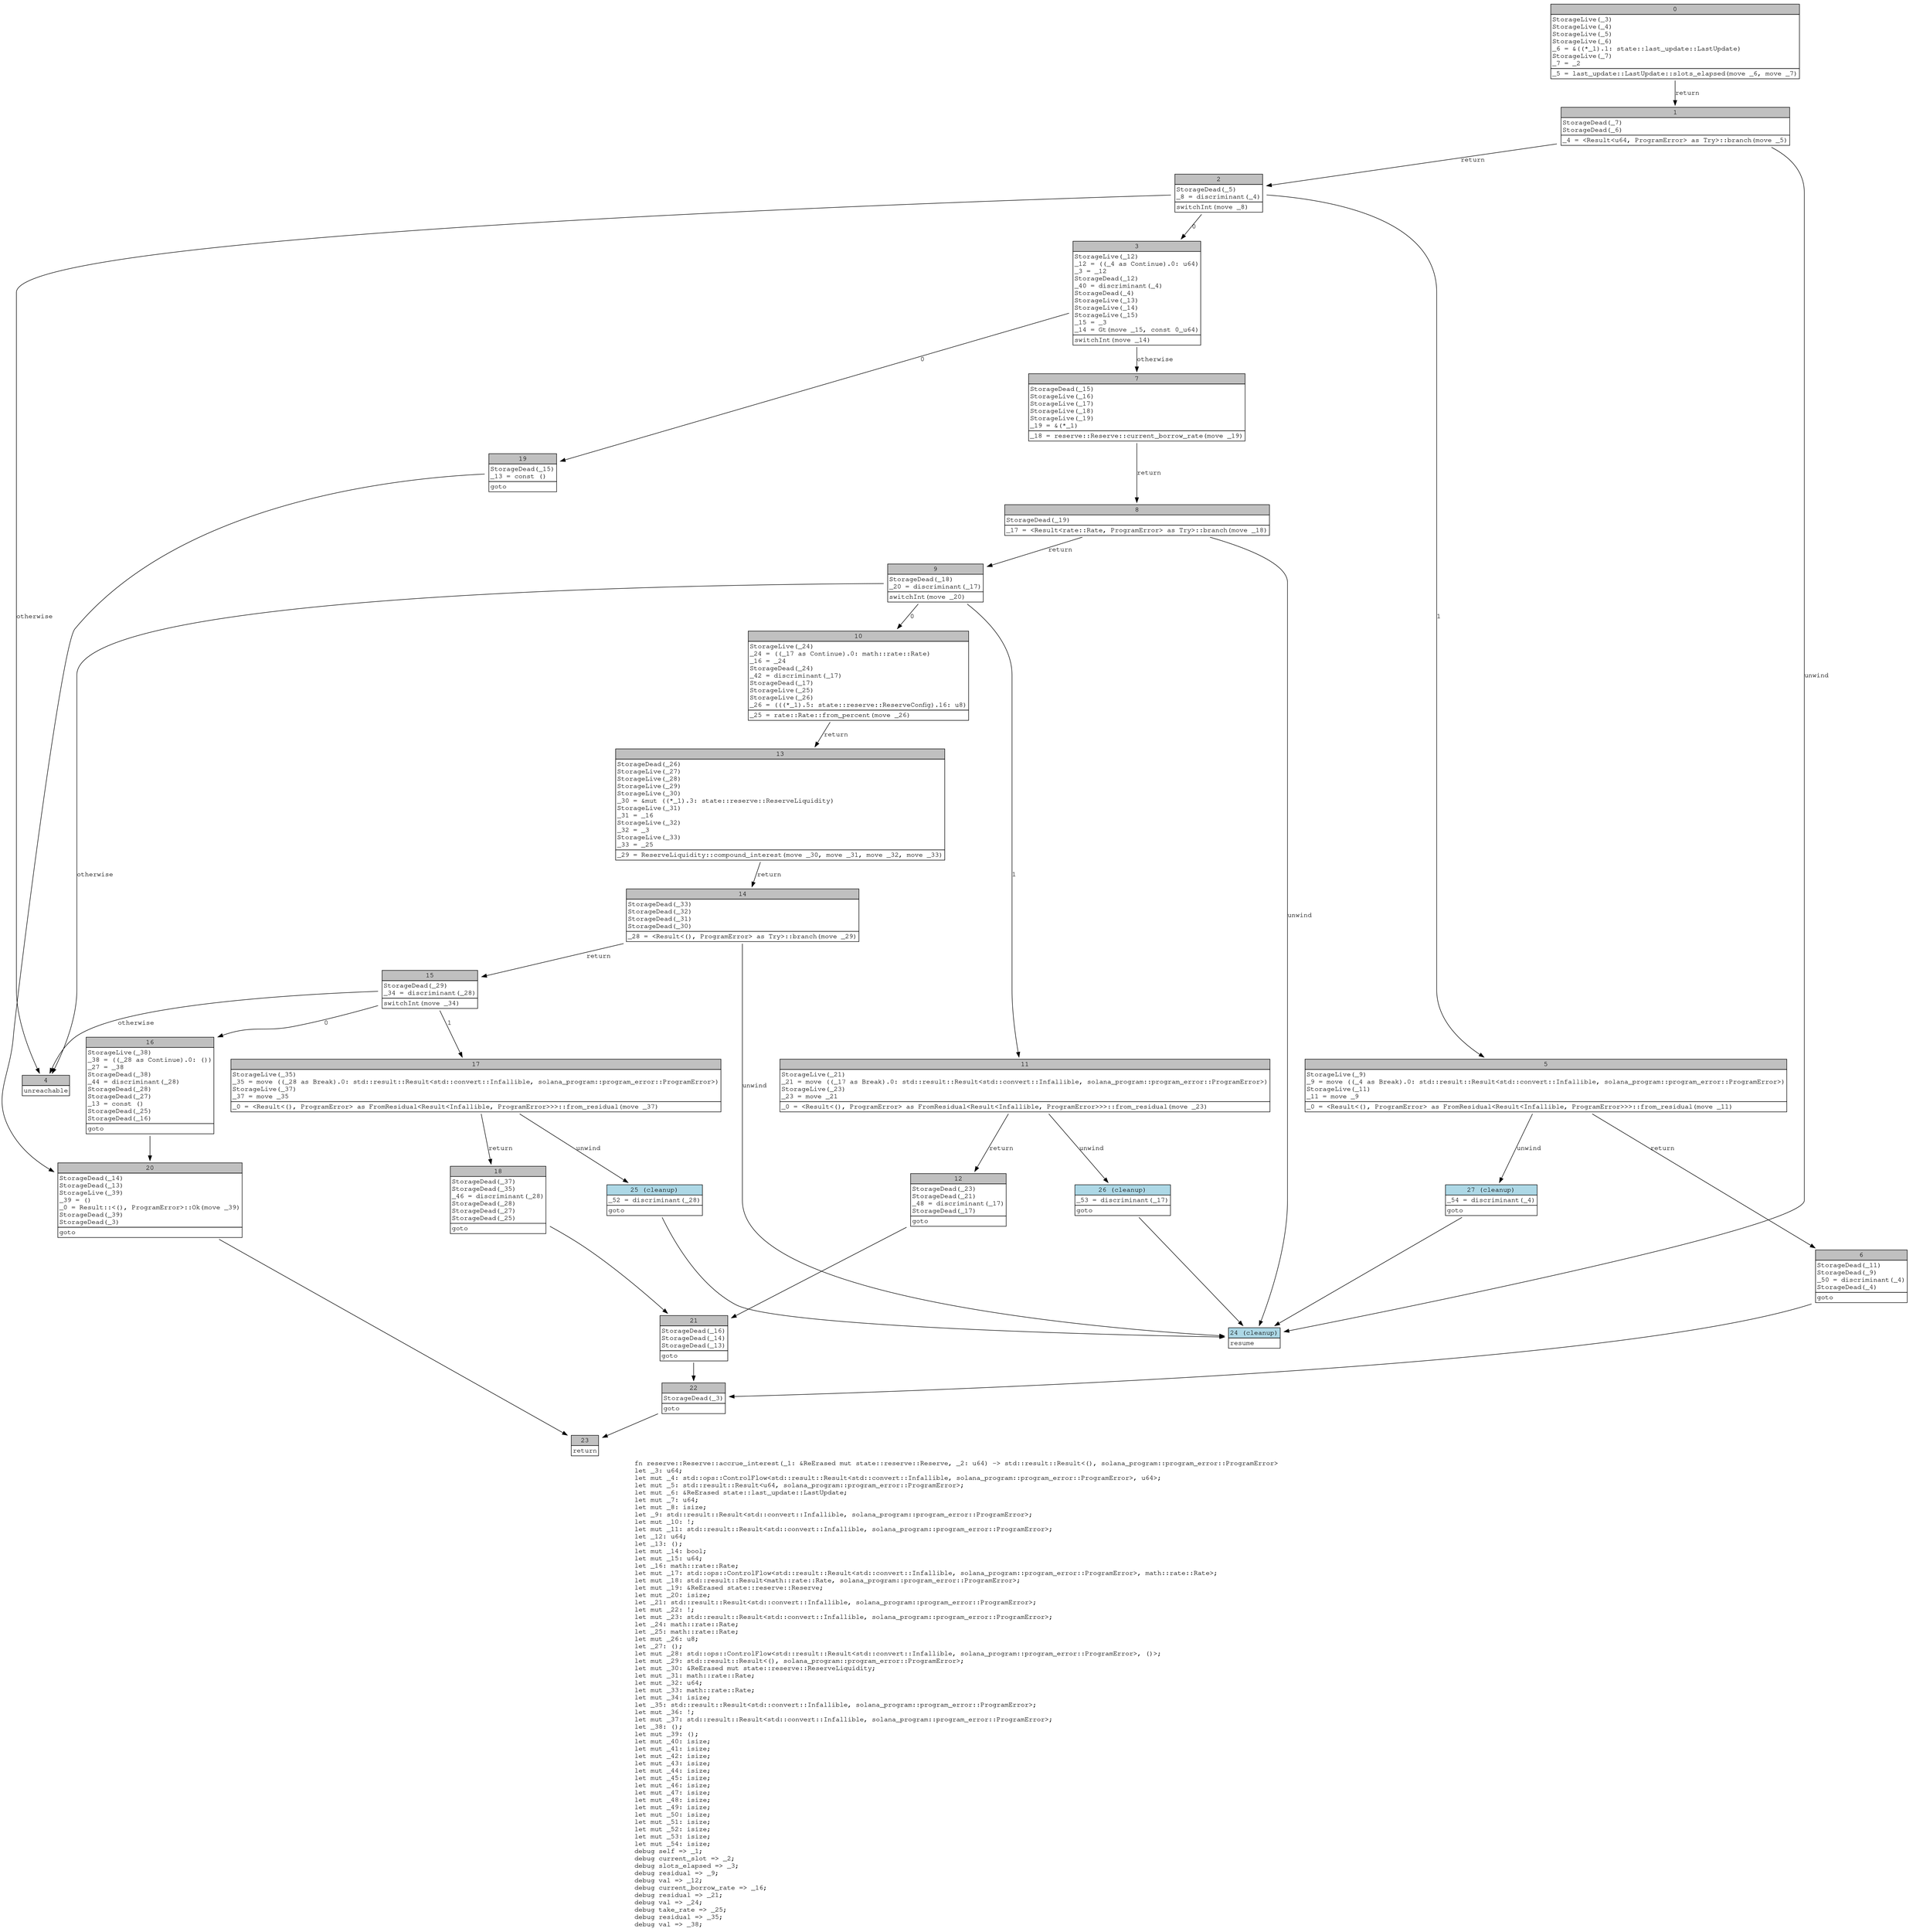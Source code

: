 digraph Mir_0_467 {
    graph [fontname="Courier, monospace"];
    node [fontname="Courier, monospace"];
    edge [fontname="Courier, monospace"];
    label=<fn reserve::Reserve::accrue_interest(_1: &amp;ReErased mut state::reserve::Reserve, _2: u64) -&gt; std::result::Result&lt;(), solana_program::program_error::ProgramError&gt;<br align="left"/>let _3: u64;<br align="left"/>let mut _4: std::ops::ControlFlow&lt;std::result::Result&lt;std::convert::Infallible, solana_program::program_error::ProgramError&gt;, u64&gt;;<br align="left"/>let mut _5: std::result::Result&lt;u64, solana_program::program_error::ProgramError&gt;;<br align="left"/>let mut _6: &amp;ReErased state::last_update::LastUpdate;<br align="left"/>let mut _7: u64;<br align="left"/>let mut _8: isize;<br align="left"/>let _9: std::result::Result&lt;std::convert::Infallible, solana_program::program_error::ProgramError&gt;;<br align="left"/>let mut _10: !;<br align="left"/>let mut _11: std::result::Result&lt;std::convert::Infallible, solana_program::program_error::ProgramError&gt;;<br align="left"/>let _12: u64;<br align="left"/>let _13: ();<br align="left"/>let mut _14: bool;<br align="left"/>let mut _15: u64;<br align="left"/>let _16: math::rate::Rate;<br align="left"/>let mut _17: std::ops::ControlFlow&lt;std::result::Result&lt;std::convert::Infallible, solana_program::program_error::ProgramError&gt;, math::rate::Rate&gt;;<br align="left"/>let mut _18: std::result::Result&lt;math::rate::Rate, solana_program::program_error::ProgramError&gt;;<br align="left"/>let mut _19: &amp;ReErased state::reserve::Reserve;<br align="left"/>let mut _20: isize;<br align="left"/>let _21: std::result::Result&lt;std::convert::Infallible, solana_program::program_error::ProgramError&gt;;<br align="left"/>let mut _22: !;<br align="left"/>let mut _23: std::result::Result&lt;std::convert::Infallible, solana_program::program_error::ProgramError&gt;;<br align="left"/>let _24: math::rate::Rate;<br align="left"/>let _25: math::rate::Rate;<br align="left"/>let mut _26: u8;<br align="left"/>let _27: ();<br align="left"/>let mut _28: std::ops::ControlFlow&lt;std::result::Result&lt;std::convert::Infallible, solana_program::program_error::ProgramError&gt;, ()&gt;;<br align="left"/>let mut _29: std::result::Result&lt;(), solana_program::program_error::ProgramError&gt;;<br align="left"/>let mut _30: &amp;ReErased mut state::reserve::ReserveLiquidity;<br align="left"/>let mut _31: math::rate::Rate;<br align="left"/>let mut _32: u64;<br align="left"/>let mut _33: math::rate::Rate;<br align="left"/>let mut _34: isize;<br align="left"/>let _35: std::result::Result&lt;std::convert::Infallible, solana_program::program_error::ProgramError&gt;;<br align="left"/>let mut _36: !;<br align="left"/>let mut _37: std::result::Result&lt;std::convert::Infallible, solana_program::program_error::ProgramError&gt;;<br align="left"/>let _38: ();<br align="left"/>let mut _39: ();<br align="left"/>let mut _40: isize;<br align="left"/>let mut _41: isize;<br align="left"/>let mut _42: isize;<br align="left"/>let mut _43: isize;<br align="left"/>let mut _44: isize;<br align="left"/>let mut _45: isize;<br align="left"/>let mut _46: isize;<br align="left"/>let mut _47: isize;<br align="left"/>let mut _48: isize;<br align="left"/>let mut _49: isize;<br align="left"/>let mut _50: isize;<br align="left"/>let mut _51: isize;<br align="left"/>let mut _52: isize;<br align="left"/>let mut _53: isize;<br align="left"/>let mut _54: isize;<br align="left"/>debug self =&gt; _1;<br align="left"/>debug current_slot =&gt; _2;<br align="left"/>debug slots_elapsed =&gt; _3;<br align="left"/>debug residual =&gt; _9;<br align="left"/>debug val =&gt; _12;<br align="left"/>debug current_borrow_rate =&gt; _16;<br align="left"/>debug residual =&gt; _21;<br align="left"/>debug val =&gt; _24;<br align="left"/>debug take_rate =&gt; _25;<br align="left"/>debug residual =&gt; _35;<br align="left"/>debug val =&gt; _38;<br align="left"/>>;
    bb0__0_467 [shape="none", label=<<table border="0" cellborder="1" cellspacing="0"><tr><td bgcolor="gray" align="center" colspan="1">0</td></tr><tr><td align="left" balign="left">StorageLive(_3)<br/>StorageLive(_4)<br/>StorageLive(_5)<br/>StorageLive(_6)<br/>_6 = &amp;((*_1).1: state::last_update::LastUpdate)<br/>StorageLive(_7)<br/>_7 = _2<br/></td></tr><tr><td align="left">_5 = last_update::LastUpdate::slots_elapsed(move _6, move _7)</td></tr></table>>];
    bb1__0_467 [shape="none", label=<<table border="0" cellborder="1" cellspacing="0"><tr><td bgcolor="gray" align="center" colspan="1">1</td></tr><tr><td align="left" balign="left">StorageDead(_7)<br/>StorageDead(_6)<br/></td></tr><tr><td align="left">_4 = &lt;Result&lt;u64, ProgramError&gt; as Try&gt;::branch(move _5)</td></tr></table>>];
    bb2__0_467 [shape="none", label=<<table border="0" cellborder="1" cellspacing="0"><tr><td bgcolor="gray" align="center" colspan="1">2</td></tr><tr><td align="left" balign="left">StorageDead(_5)<br/>_8 = discriminant(_4)<br/></td></tr><tr><td align="left">switchInt(move _8)</td></tr></table>>];
    bb3__0_467 [shape="none", label=<<table border="0" cellborder="1" cellspacing="0"><tr><td bgcolor="gray" align="center" colspan="1">3</td></tr><tr><td align="left" balign="left">StorageLive(_12)<br/>_12 = ((_4 as Continue).0: u64)<br/>_3 = _12<br/>StorageDead(_12)<br/>_40 = discriminant(_4)<br/>StorageDead(_4)<br/>StorageLive(_13)<br/>StorageLive(_14)<br/>StorageLive(_15)<br/>_15 = _3<br/>_14 = Gt(move _15, const 0_u64)<br/></td></tr><tr><td align="left">switchInt(move _14)</td></tr></table>>];
    bb4__0_467 [shape="none", label=<<table border="0" cellborder="1" cellspacing="0"><tr><td bgcolor="gray" align="center" colspan="1">4</td></tr><tr><td align="left">unreachable</td></tr></table>>];
    bb5__0_467 [shape="none", label=<<table border="0" cellborder="1" cellspacing="0"><tr><td bgcolor="gray" align="center" colspan="1">5</td></tr><tr><td align="left" balign="left">StorageLive(_9)<br/>_9 = move ((_4 as Break).0: std::result::Result&lt;std::convert::Infallible, solana_program::program_error::ProgramError&gt;)<br/>StorageLive(_11)<br/>_11 = move _9<br/></td></tr><tr><td align="left">_0 = &lt;Result&lt;(), ProgramError&gt; as FromResidual&lt;Result&lt;Infallible, ProgramError&gt;&gt;&gt;::from_residual(move _11)</td></tr></table>>];
    bb6__0_467 [shape="none", label=<<table border="0" cellborder="1" cellspacing="0"><tr><td bgcolor="gray" align="center" colspan="1">6</td></tr><tr><td align="left" balign="left">StorageDead(_11)<br/>StorageDead(_9)<br/>_50 = discriminant(_4)<br/>StorageDead(_4)<br/></td></tr><tr><td align="left">goto</td></tr></table>>];
    bb7__0_467 [shape="none", label=<<table border="0" cellborder="1" cellspacing="0"><tr><td bgcolor="gray" align="center" colspan="1">7</td></tr><tr><td align="left" balign="left">StorageDead(_15)<br/>StorageLive(_16)<br/>StorageLive(_17)<br/>StorageLive(_18)<br/>StorageLive(_19)<br/>_19 = &amp;(*_1)<br/></td></tr><tr><td align="left">_18 = reserve::Reserve::current_borrow_rate(move _19)</td></tr></table>>];
    bb8__0_467 [shape="none", label=<<table border="0" cellborder="1" cellspacing="0"><tr><td bgcolor="gray" align="center" colspan="1">8</td></tr><tr><td align="left" balign="left">StorageDead(_19)<br/></td></tr><tr><td align="left">_17 = &lt;Result&lt;rate::Rate, ProgramError&gt; as Try&gt;::branch(move _18)</td></tr></table>>];
    bb9__0_467 [shape="none", label=<<table border="0" cellborder="1" cellspacing="0"><tr><td bgcolor="gray" align="center" colspan="1">9</td></tr><tr><td align="left" balign="left">StorageDead(_18)<br/>_20 = discriminant(_17)<br/></td></tr><tr><td align="left">switchInt(move _20)</td></tr></table>>];
    bb10__0_467 [shape="none", label=<<table border="0" cellborder="1" cellspacing="0"><tr><td bgcolor="gray" align="center" colspan="1">10</td></tr><tr><td align="left" balign="left">StorageLive(_24)<br/>_24 = ((_17 as Continue).0: math::rate::Rate)<br/>_16 = _24<br/>StorageDead(_24)<br/>_42 = discriminant(_17)<br/>StorageDead(_17)<br/>StorageLive(_25)<br/>StorageLive(_26)<br/>_26 = (((*_1).5: state::reserve::ReserveConfig).16: u8)<br/></td></tr><tr><td align="left">_25 = rate::Rate::from_percent(move _26)</td></tr></table>>];
    bb11__0_467 [shape="none", label=<<table border="0" cellborder="1" cellspacing="0"><tr><td bgcolor="gray" align="center" colspan="1">11</td></tr><tr><td align="left" balign="left">StorageLive(_21)<br/>_21 = move ((_17 as Break).0: std::result::Result&lt;std::convert::Infallible, solana_program::program_error::ProgramError&gt;)<br/>StorageLive(_23)<br/>_23 = move _21<br/></td></tr><tr><td align="left">_0 = &lt;Result&lt;(), ProgramError&gt; as FromResidual&lt;Result&lt;Infallible, ProgramError&gt;&gt;&gt;::from_residual(move _23)</td></tr></table>>];
    bb12__0_467 [shape="none", label=<<table border="0" cellborder="1" cellspacing="0"><tr><td bgcolor="gray" align="center" colspan="1">12</td></tr><tr><td align="left" balign="left">StorageDead(_23)<br/>StorageDead(_21)<br/>_48 = discriminant(_17)<br/>StorageDead(_17)<br/></td></tr><tr><td align="left">goto</td></tr></table>>];
    bb13__0_467 [shape="none", label=<<table border="0" cellborder="1" cellspacing="0"><tr><td bgcolor="gray" align="center" colspan="1">13</td></tr><tr><td align="left" balign="left">StorageDead(_26)<br/>StorageLive(_27)<br/>StorageLive(_28)<br/>StorageLive(_29)<br/>StorageLive(_30)<br/>_30 = &amp;mut ((*_1).3: state::reserve::ReserveLiquidity)<br/>StorageLive(_31)<br/>_31 = _16<br/>StorageLive(_32)<br/>_32 = _3<br/>StorageLive(_33)<br/>_33 = _25<br/></td></tr><tr><td align="left">_29 = ReserveLiquidity::compound_interest(move _30, move _31, move _32, move _33)</td></tr></table>>];
    bb14__0_467 [shape="none", label=<<table border="0" cellborder="1" cellspacing="0"><tr><td bgcolor="gray" align="center" colspan="1">14</td></tr><tr><td align="left" balign="left">StorageDead(_33)<br/>StorageDead(_32)<br/>StorageDead(_31)<br/>StorageDead(_30)<br/></td></tr><tr><td align="left">_28 = &lt;Result&lt;(), ProgramError&gt; as Try&gt;::branch(move _29)</td></tr></table>>];
    bb15__0_467 [shape="none", label=<<table border="0" cellborder="1" cellspacing="0"><tr><td bgcolor="gray" align="center" colspan="1">15</td></tr><tr><td align="left" balign="left">StorageDead(_29)<br/>_34 = discriminant(_28)<br/></td></tr><tr><td align="left">switchInt(move _34)</td></tr></table>>];
    bb16__0_467 [shape="none", label=<<table border="0" cellborder="1" cellspacing="0"><tr><td bgcolor="gray" align="center" colspan="1">16</td></tr><tr><td align="left" balign="left">StorageLive(_38)<br/>_38 = ((_28 as Continue).0: ())<br/>_27 = _38<br/>StorageDead(_38)<br/>_44 = discriminant(_28)<br/>StorageDead(_28)<br/>StorageDead(_27)<br/>_13 = const ()<br/>StorageDead(_25)<br/>StorageDead(_16)<br/></td></tr><tr><td align="left">goto</td></tr></table>>];
    bb17__0_467 [shape="none", label=<<table border="0" cellborder="1" cellspacing="0"><tr><td bgcolor="gray" align="center" colspan="1">17</td></tr><tr><td align="left" balign="left">StorageLive(_35)<br/>_35 = move ((_28 as Break).0: std::result::Result&lt;std::convert::Infallible, solana_program::program_error::ProgramError&gt;)<br/>StorageLive(_37)<br/>_37 = move _35<br/></td></tr><tr><td align="left">_0 = &lt;Result&lt;(), ProgramError&gt; as FromResidual&lt;Result&lt;Infallible, ProgramError&gt;&gt;&gt;::from_residual(move _37)</td></tr></table>>];
    bb18__0_467 [shape="none", label=<<table border="0" cellborder="1" cellspacing="0"><tr><td bgcolor="gray" align="center" colspan="1">18</td></tr><tr><td align="left" balign="left">StorageDead(_37)<br/>StorageDead(_35)<br/>_46 = discriminant(_28)<br/>StorageDead(_28)<br/>StorageDead(_27)<br/>StorageDead(_25)<br/></td></tr><tr><td align="left">goto</td></tr></table>>];
    bb19__0_467 [shape="none", label=<<table border="0" cellborder="1" cellspacing="0"><tr><td bgcolor="gray" align="center" colspan="1">19</td></tr><tr><td align="left" balign="left">StorageDead(_15)<br/>_13 = const ()<br/></td></tr><tr><td align="left">goto</td></tr></table>>];
    bb20__0_467 [shape="none", label=<<table border="0" cellborder="1" cellspacing="0"><tr><td bgcolor="gray" align="center" colspan="1">20</td></tr><tr><td align="left" balign="left">StorageDead(_14)<br/>StorageDead(_13)<br/>StorageLive(_39)<br/>_39 = ()<br/>_0 = Result::&lt;(), ProgramError&gt;::Ok(move _39)<br/>StorageDead(_39)<br/>StorageDead(_3)<br/></td></tr><tr><td align="left">goto</td></tr></table>>];
    bb21__0_467 [shape="none", label=<<table border="0" cellborder="1" cellspacing="0"><tr><td bgcolor="gray" align="center" colspan="1">21</td></tr><tr><td align="left" balign="left">StorageDead(_16)<br/>StorageDead(_14)<br/>StorageDead(_13)<br/></td></tr><tr><td align="left">goto</td></tr></table>>];
    bb22__0_467 [shape="none", label=<<table border="0" cellborder="1" cellspacing="0"><tr><td bgcolor="gray" align="center" colspan="1">22</td></tr><tr><td align="left" balign="left">StorageDead(_3)<br/></td></tr><tr><td align="left">goto</td></tr></table>>];
    bb23__0_467 [shape="none", label=<<table border="0" cellborder="1" cellspacing="0"><tr><td bgcolor="gray" align="center" colspan="1">23</td></tr><tr><td align="left">return</td></tr></table>>];
    bb24__0_467 [shape="none", label=<<table border="0" cellborder="1" cellspacing="0"><tr><td bgcolor="lightblue" align="center" colspan="1">24 (cleanup)</td></tr><tr><td align="left">resume</td></tr></table>>];
    bb25__0_467 [shape="none", label=<<table border="0" cellborder="1" cellspacing="0"><tr><td bgcolor="lightblue" align="center" colspan="1">25 (cleanup)</td></tr><tr><td align="left" balign="left">_52 = discriminant(_28)<br/></td></tr><tr><td align="left">goto</td></tr></table>>];
    bb26__0_467 [shape="none", label=<<table border="0" cellborder="1" cellspacing="0"><tr><td bgcolor="lightblue" align="center" colspan="1">26 (cleanup)</td></tr><tr><td align="left" balign="left">_53 = discriminant(_17)<br/></td></tr><tr><td align="left">goto</td></tr></table>>];
    bb27__0_467 [shape="none", label=<<table border="0" cellborder="1" cellspacing="0"><tr><td bgcolor="lightblue" align="center" colspan="1">27 (cleanup)</td></tr><tr><td align="left" balign="left">_54 = discriminant(_4)<br/></td></tr><tr><td align="left">goto</td></tr></table>>];
    bb0__0_467 -> bb1__0_467 [label="return"];
    bb1__0_467 -> bb2__0_467 [label="return"];
    bb1__0_467 -> bb24__0_467 [label="unwind"];
    bb2__0_467 -> bb3__0_467 [label="0"];
    bb2__0_467 -> bb5__0_467 [label="1"];
    bb2__0_467 -> bb4__0_467 [label="otherwise"];
    bb3__0_467 -> bb19__0_467 [label="0"];
    bb3__0_467 -> bb7__0_467 [label="otherwise"];
    bb5__0_467 -> bb6__0_467 [label="return"];
    bb5__0_467 -> bb27__0_467 [label="unwind"];
    bb6__0_467 -> bb22__0_467 [label=""];
    bb7__0_467 -> bb8__0_467 [label="return"];
    bb8__0_467 -> bb9__0_467 [label="return"];
    bb8__0_467 -> bb24__0_467 [label="unwind"];
    bb9__0_467 -> bb10__0_467 [label="0"];
    bb9__0_467 -> bb11__0_467 [label="1"];
    bb9__0_467 -> bb4__0_467 [label="otherwise"];
    bb10__0_467 -> bb13__0_467 [label="return"];
    bb11__0_467 -> bb12__0_467 [label="return"];
    bb11__0_467 -> bb26__0_467 [label="unwind"];
    bb12__0_467 -> bb21__0_467 [label=""];
    bb13__0_467 -> bb14__0_467 [label="return"];
    bb14__0_467 -> bb15__0_467 [label="return"];
    bb14__0_467 -> bb24__0_467 [label="unwind"];
    bb15__0_467 -> bb16__0_467 [label="0"];
    bb15__0_467 -> bb17__0_467 [label="1"];
    bb15__0_467 -> bb4__0_467 [label="otherwise"];
    bb16__0_467 -> bb20__0_467 [label=""];
    bb17__0_467 -> bb18__0_467 [label="return"];
    bb17__0_467 -> bb25__0_467 [label="unwind"];
    bb18__0_467 -> bb21__0_467 [label=""];
    bb19__0_467 -> bb20__0_467 [label=""];
    bb20__0_467 -> bb23__0_467 [label=""];
    bb21__0_467 -> bb22__0_467 [label=""];
    bb22__0_467 -> bb23__0_467 [label=""];
    bb25__0_467 -> bb24__0_467 [label=""];
    bb26__0_467 -> bb24__0_467 [label=""];
    bb27__0_467 -> bb24__0_467 [label=""];
}
